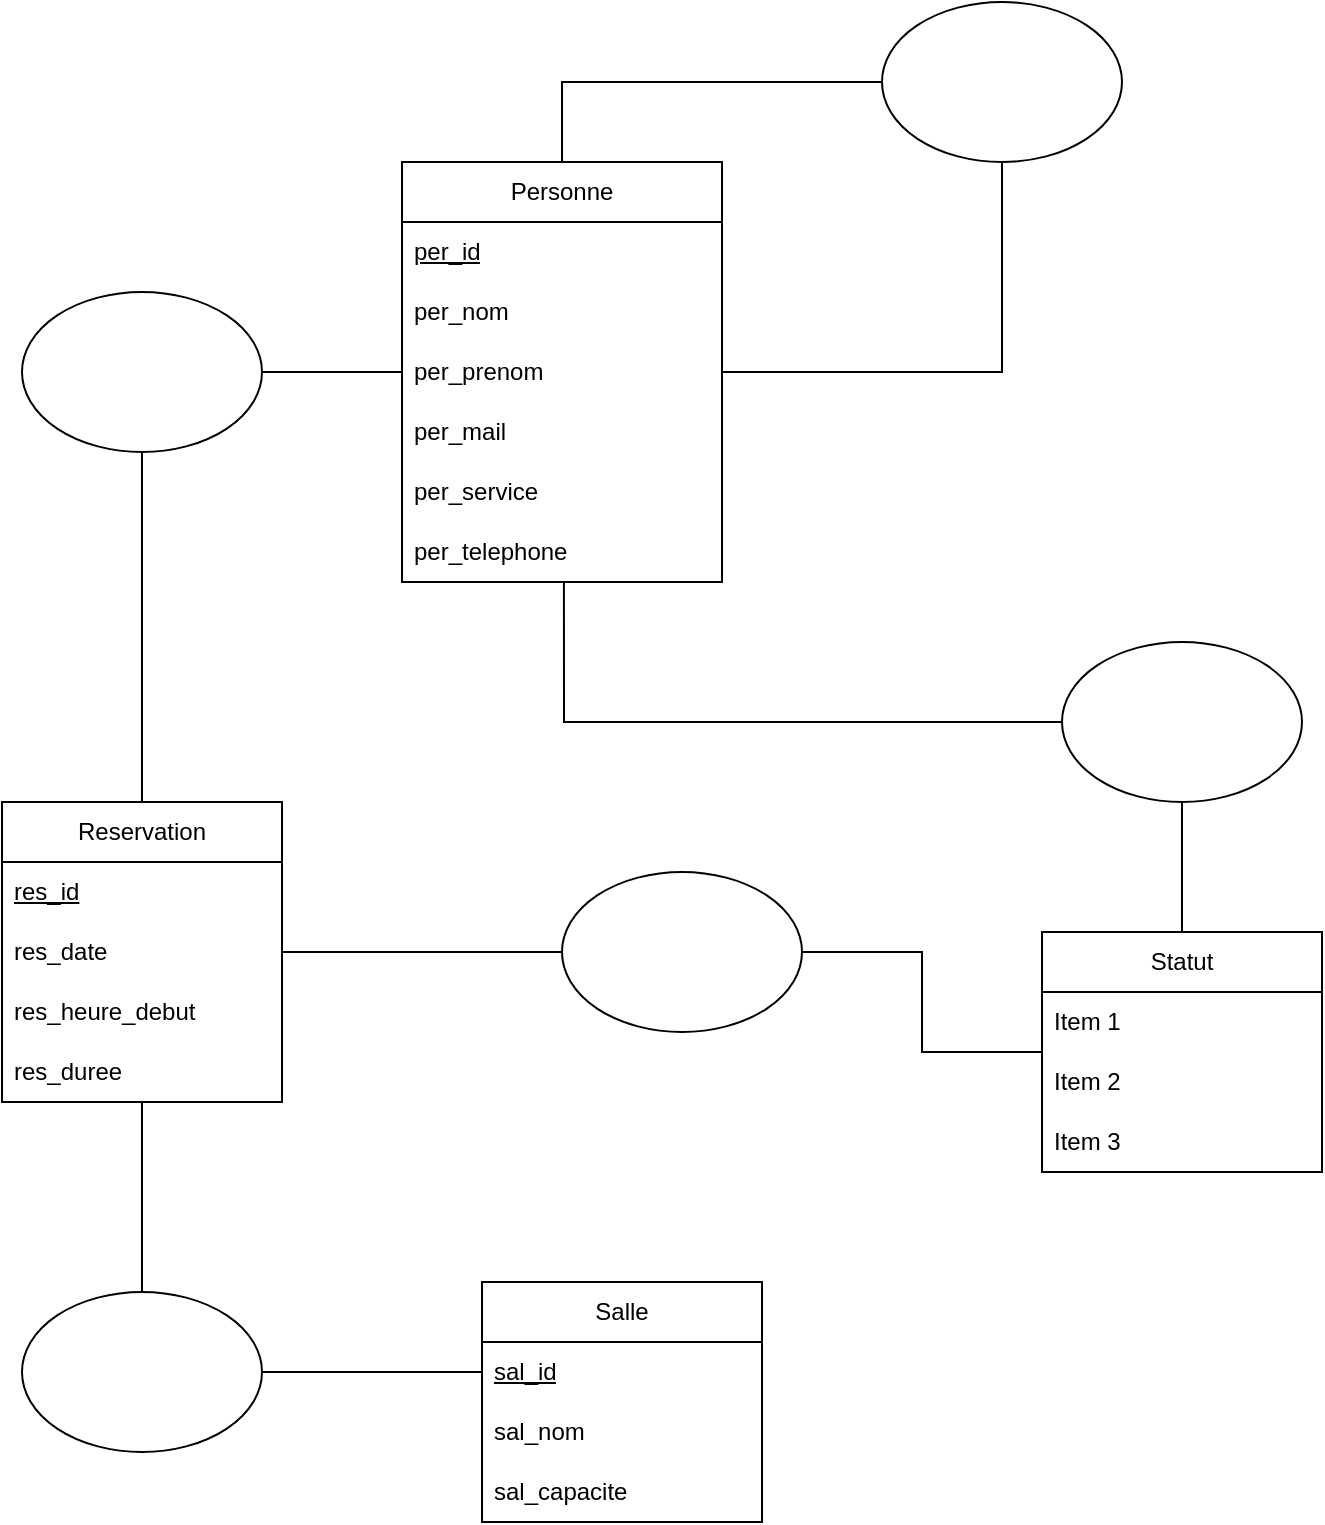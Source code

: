<mxfile version="26.2.14">
  <diagram name="Page-1" id="3F3UBCpiy75dU_7WaH1F">
    <mxGraphModel dx="784" dy="1102" grid="1" gridSize="10" guides="1" tooltips="1" connect="1" arrows="1" fold="1" page="1" pageScale="1" pageWidth="827" pageHeight="1169" math="0" shadow="0">
      <root>
        <mxCell id="0" />
        <mxCell id="1" parent="0" />
        <mxCell id="7y-QNR6n2NZgIb-dIddG-1" value="Salle" style="swimlane;fontStyle=0;childLayout=stackLayout;horizontal=1;startSize=30;horizontalStack=0;resizeParent=1;resizeParentMax=0;resizeLast=0;collapsible=1;marginBottom=0;whiteSpace=wrap;html=1;" vertex="1" parent="1">
          <mxGeometry x="320" y="760" width="140" height="120" as="geometry" />
        </mxCell>
        <mxCell id="7y-QNR6n2NZgIb-dIddG-2" value="&lt;u&gt;sal_id&lt;/u&gt;" style="text;strokeColor=none;fillColor=none;align=left;verticalAlign=middle;spacingLeft=4;spacingRight=4;overflow=hidden;points=[[0,0.5],[1,0.5]];portConstraint=eastwest;rotatable=0;whiteSpace=wrap;html=1;" vertex="1" parent="7y-QNR6n2NZgIb-dIddG-1">
          <mxGeometry y="30" width="140" height="30" as="geometry" />
        </mxCell>
        <mxCell id="7y-QNR6n2NZgIb-dIddG-3" value="sal_nom" style="text;strokeColor=none;fillColor=none;align=left;verticalAlign=middle;spacingLeft=4;spacingRight=4;overflow=hidden;points=[[0,0.5],[1,0.5]];portConstraint=eastwest;rotatable=0;whiteSpace=wrap;html=1;" vertex="1" parent="7y-QNR6n2NZgIb-dIddG-1">
          <mxGeometry y="60" width="140" height="30" as="geometry" />
        </mxCell>
        <mxCell id="7y-QNR6n2NZgIb-dIddG-4" value="sal_capacite" style="text;strokeColor=none;fillColor=none;align=left;verticalAlign=middle;spacingLeft=4;spacingRight=4;overflow=hidden;points=[[0,0.5],[1,0.5]];portConstraint=eastwest;rotatable=0;whiteSpace=wrap;html=1;" vertex="1" parent="7y-QNR6n2NZgIb-dIddG-1">
          <mxGeometry y="90" width="140" height="30" as="geometry" />
        </mxCell>
        <mxCell id="7y-QNR6n2NZgIb-dIddG-45" style="edgeStyle=orthogonalEdgeStyle;rounded=0;orthogonalLoop=1;jettySize=auto;html=1;entryX=0;entryY=0.5;entryDx=0;entryDy=0;endArrow=none;startFill=0;" edge="1" parent="1" source="7y-QNR6n2NZgIb-dIddG-5" target="7y-QNR6n2NZgIb-dIddG-44">
          <mxGeometry relative="1" as="geometry" />
        </mxCell>
        <mxCell id="7y-QNR6n2NZgIb-dIddG-48" style="edgeStyle=orthogonalEdgeStyle;rounded=0;orthogonalLoop=1;jettySize=auto;html=1;entryX=0.5;entryY=0;entryDx=0;entryDy=0;endArrow=none;startFill=0;" edge="1" parent="1" source="7y-QNR6n2NZgIb-dIddG-5" target="7y-QNR6n2NZgIb-dIddG-47">
          <mxGeometry relative="1" as="geometry" />
        </mxCell>
        <mxCell id="7y-QNR6n2NZgIb-dIddG-5" value="Reservation" style="swimlane;fontStyle=0;childLayout=stackLayout;horizontal=1;startSize=30;horizontalStack=0;resizeParent=1;resizeParentMax=0;resizeLast=0;collapsible=1;marginBottom=0;whiteSpace=wrap;html=1;" vertex="1" parent="1">
          <mxGeometry x="80" y="520" width="140" height="150" as="geometry" />
        </mxCell>
        <mxCell id="7y-QNR6n2NZgIb-dIddG-6" value="&lt;u&gt;res_id&lt;/u&gt;" style="text;strokeColor=none;fillColor=none;align=left;verticalAlign=middle;spacingLeft=4;spacingRight=4;overflow=hidden;points=[[0,0.5],[1,0.5]];portConstraint=eastwest;rotatable=0;whiteSpace=wrap;html=1;" vertex="1" parent="7y-QNR6n2NZgIb-dIddG-5">
          <mxGeometry y="30" width="140" height="30" as="geometry" />
        </mxCell>
        <mxCell id="7y-QNR6n2NZgIb-dIddG-7" value="res_date" style="text;strokeColor=none;fillColor=none;align=left;verticalAlign=middle;spacingLeft=4;spacingRight=4;overflow=hidden;points=[[0,0.5],[1,0.5]];portConstraint=eastwest;rotatable=0;whiteSpace=wrap;html=1;" vertex="1" parent="7y-QNR6n2NZgIb-dIddG-5">
          <mxGeometry y="60" width="140" height="30" as="geometry" />
        </mxCell>
        <mxCell id="7y-QNR6n2NZgIb-dIddG-8" value="res_heure_debut" style="text;strokeColor=none;fillColor=none;align=left;verticalAlign=middle;spacingLeft=4;spacingRight=4;overflow=hidden;points=[[0,0.5],[1,0.5]];portConstraint=eastwest;rotatable=0;whiteSpace=wrap;html=1;" vertex="1" parent="7y-QNR6n2NZgIb-dIddG-5">
          <mxGeometry y="90" width="140" height="30" as="geometry" />
        </mxCell>
        <mxCell id="7y-QNR6n2NZgIb-dIddG-9" value="res_duree" style="text;strokeColor=none;fillColor=none;align=left;verticalAlign=middle;spacingLeft=4;spacingRight=4;overflow=hidden;points=[[0,0.5],[1,0.5]];portConstraint=eastwest;rotatable=0;whiteSpace=wrap;html=1;" vertex="1" parent="7y-QNR6n2NZgIb-dIddG-5">
          <mxGeometry y="120" width="140" height="30" as="geometry" />
        </mxCell>
        <mxCell id="7y-QNR6n2NZgIb-dIddG-31" style="edgeStyle=orthogonalEdgeStyle;rounded=0;orthogonalLoop=1;jettySize=auto;html=1;entryX=0.5;entryY=1;entryDx=0;entryDy=0;endArrow=none;startFill=0;" edge="1" parent="1" source="7y-QNR6n2NZgIb-dIddG-15" target="7y-QNR6n2NZgIb-dIddG-30">
          <mxGeometry relative="1" as="geometry" />
        </mxCell>
        <mxCell id="7y-QNR6n2NZgIb-dIddG-32" style="edgeStyle=orthogonalEdgeStyle;rounded=0;orthogonalLoop=1;jettySize=auto;html=1;entryX=0;entryY=0.5;entryDx=0;entryDy=0;exitX=0.5;exitY=0;exitDx=0;exitDy=0;endArrow=none;startFill=0;" edge="1" parent="1" source="7y-QNR6n2NZgIb-dIddG-15" target="7y-QNR6n2NZgIb-dIddG-30">
          <mxGeometry relative="1" as="geometry" />
        </mxCell>
        <mxCell id="7y-QNR6n2NZgIb-dIddG-34" style="edgeStyle=orthogonalEdgeStyle;rounded=0;orthogonalLoop=1;jettySize=auto;html=1;entryX=1;entryY=0.5;entryDx=0;entryDy=0;endArrow=none;startFill=0;" edge="1" parent="1" source="7y-QNR6n2NZgIb-dIddG-15" target="7y-QNR6n2NZgIb-dIddG-33">
          <mxGeometry relative="1" as="geometry" />
        </mxCell>
        <mxCell id="7y-QNR6n2NZgIb-dIddG-42" style="edgeStyle=orthogonalEdgeStyle;rounded=0;orthogonalLoop=1;jettySize=auto;html=1;entryX=0;entryY=0.5;entryDx=0;entryDy=0;exitX=0.506;exitY=1;exitDx=0;exitDy=0;exitPerimeter=0;endArrow=none;startFill=0;" edge="1" parent="1" source="7y-QNR6n2NZgIb-dIddG-21" target="7y-QNR6n2NZgIb-dIddG-40">
          <mxGeometry relative="1" as="geometry" />
        </mxCell>
        <mxCell id="7y-QNR6n2NZgIb-dIddG-15" value="Personne" style="swimlane;fontStyle=0;childLayout=stackLayout;horizontal=1;startSize=30;horizontalStack=0;resizeParent=1;resizeParentMax=0;resizeLast=0;collapsible=1;marginBottom=0;whiteSpace=wrap;html=1;" vertex="1" parent="1">
          <mxGeometry x="280" y="200" width="160" height="210" as="geometry" />
        </mxCell>
        <mxCell id="7y-QNR6n2NZgIb-dIddG-16" value="&lt;u&gt;per_id&lt;/u&gt;" style="text;strokeColor=none;fillColor=none;align=left;verticalAlign=middle;spacingLeft=4;spacingRight=4;overflow=hidden;points=[[0,0.5],[1,0.5]];portConstraint=eastwest;rotatable=0;whiteSpace=wrap;html=1;" vertex="1" parent="7y-QNR6n2NZgIb-dIddG-15">
          <mxGeometry y="30" width="160" height="30" as="geometry" />
        </mxCell>
        <mxCell id="7y-QNR6n2NZgIb-dIddG-17" value="per_nom" style="text;strokeColor=none;fillColor=none;align=left;verticalAlign=middle;spacingLeft=4;spacingRight=4;overflow=hidden;points=[[0,0.5],[1,0.5]];portConstraint=eastwest;rotatable=0;whiteSpace=wrap;html=1;" vertex="1" parent="7y-QNR6n2NZgIb-dIddG-15">
          <mxGeometry y="60" width="160" height="30" as="geometry" />
        </mxCell>
        <mxCell id="7y-QNR6n2NZgIb-dIddG-18" value="per_prenom" style="text;strokeColor=none;fillColor=none;align=left;verticalAlign=middle;spacingLeft=4;spacingRight=4;overflow=hidden;points=[[0,0.5],[1,0.5]];portConstraint=eastwest;rotatable=0;whiteSpace=wrap;html=1;" vertex="1" parent="7y-QNR6n2NZgIb-dIddG-15">
          <mxGeometry y="90" width="160" height="30" as="geometry" />
        </mxCell>
        <mxCell id="7y-QNR6n2NZgIb-dIddG-19" value="per_mail" style="text;strokeColor=none;fillColor=none;align=left;verticalAlign=middle;spacingLeft=4;spacingRight=4;overflow=hidden;points=[[0,0.5],[1,0.5]];portConstraint=eastwest;rotatable=0;whiteSpace=wrap;html=1;" vertex="1" parent="7y-QNR6n2NZgIb-dIddG-15">
          <mxGeometry y="120" width="160" height="30" as="geometry" />
        </mxCell>
        <mxCell id="7y-QNR6n2NZgIb-dIddG-20" value="per_service" style="text;strokeColor=none;fillColor=none;align=left;verticalAlign=middle;spacingLeft=4;spacingRight=4;overflow=hidden;points=[[0,0.5],[1,0.5]];portConstraint=eastwest;rotatable=0;whiteSpace=wrap;html=1;" vertex="1" parent="7y-QNR6n2NZgIb-dIddG-15">
          <mxGeometry y="150" width="160" height="30" as="geometry" />
        </mxCell>
        <mxCell id="7y-QNR6n2NZgIb-dIddG-21" value="per_telephone" style="text;strokeColor=none;fillColor=none;align=left;verticalAlign=middle;spacingLeft=4;spacingRight=4;overflow=hidden;points=[[0,0.5],[1,0.5]];portConstraint=eastwest;rotatable=0;whiteSpace=wrap;html=1;" vertex="1" parent="7y-QNR6n2NZgIb-dIddG-15">
          <mxGeometry y="180" width="160" height="30" as="geometry" />
        </mxCell>
        <mxCell id="7y-QNR6n2NZgIb-dIddG-30" value="" style="ellipse;whiteSpace=wrap;html=1;" vertex="1" parent="1">
          <mxGeometry x="520" y="120" width="120" height="80" as="geometry" />
        </mxCell>
        <mxCell id="7y-QNR6n2NZgIb-dIddG-35" style="edgeStyle=orthogonalEdgeStyle;rounded=0;orthogonalLoop=1;jettySize=auto;html=1;entryX=0.5;entryY=0;entryDx=0;entryDy=0;endArrow=none;startFill=0;" edge="1" parent="1" source="7y-QNR6n2NZgIb-dIddG-33" target="7y-QNR6n2NZgIb-dIddG-5">
          <mxGeometry relative="1" as="geometry" />
        </mxCell>
        <mxCell id="7y-QNR6n2NZgIb-dIddG-33" value="" style="ellipse;whiteSpace=wrap;html=1;" vertex="1" parent="1">
          <mxGeometry x="90" y="265" width="120" height="80" as="geometry" />
        </mxCell>
        <mxCell id="7y-QNR6n2NZgIb-dIddG-41" style="edgeStyle=orthogonalEdgeStyle;rounded=0;orthogonalLoop=1;jettySize=auto;html=1;entryX=0.5;entryY=1;entryDx=0;entryDy=0;endArrow=none;startFill=0;" edge="1" parent="1" source="7y-QNR6n2NZgIb-dIddG-36" target="7y-QNR6n2NZgIb-dIddG-40">
          <mxGeometry relative="1" as="geometry" />
        </mxCell>
        <mxCell id="7y-QNR6n2NZgIb-dIddG-46" style="edgeStyle=orthogonalEdgeStyle;rounded=0;orthogonalLoop=1;jettySize=auto;html=1;entryX=1;entryY=0.5;entryDx=0;entryDy=0;endArrow=none;startFill=0;" edge="1" parent="1" source="7y-QNR6n2NZgIb-dIddG-36" target="7y-QNR6n2NZgIb-dIddG-44">
          <mxGeometry relative="1" as="geometry" />
        </mxCell>
        <mxCell id="7y-QNR6n2NZgIb-dIddG-36" value="Statut" style="swimlane;fontStyle=0;childLayout=stackLayout;horizontal=1;startSize=30;horizontalStack=0;resizeParent=1;resizeParentMax=0;resizeLast=0;collapsible=1;marginBottom=0;whiteSpace=wrap;html=1;" vertex="1" parent="1">
          <mxGeometry x="600" y="585" width="140" height="120" as="geometry" />
        </mxCell>
        <mxCell id="7y-QNR6n2NZgIb-dIddG-37" value="Item 1" style="text;strokeColor=none;fillColor=none;align=left;verticalAlign=middle;spacingLeft=4;spacingRight=4;overflow=hidden;points=[[0,0.5],[1,0.5]];portConstraint=eastwest;rotatable=0;whiteSpace=wrap;html=1;" vertex="1" parent="7y-QNR6n2NZgIb-dIddG-36">
          <mxGeometry y="30" width="140" height="30" as="geometry" />
        </mxCell>
        <mxCell id="7y-QNR6n2NZgIb-dIddG-38" value="Item 2" style="text;strokeColor=none;fillColor=none;align=left;verticalAlign=middle;spacingLeft=4;spacingRight=4;overflow=hidden;points=[[0,0.5],[1,0.5]];portConstraint=eastwest;rotatable=0;whiteSpace=wrap;html=1;" vertex="1" parent="7y-QNR6n2NZgIb-dIddG-36">
          <mxGeometry y="60" width="140" height="30" as="geometry" />
        </mxCell>
        <mxCell id="7y-QNR6n2NZgIb-dIddG-39" value="Item 3" style="text;strokeColor=none;fillColor=none;align=left;verticalAlign=middle;spacingLeft=4;spacingRight=4;overflow=hidden;points=[[0,0.5],[1,0.5]];portConstraint=eastwest;rotatable=0;whiteSpace=wrap;html=1;" vertex="1" parent="7y-QNR6n2NZgIb-dIddG-36">
          <mxGeometry y="90" width="140" height="30" as="geometry" />
        </mxCell>
        <mxCell id="7y-QNR6n2NZgIb-dIddG-40" value="" style="ellipse;whiteSpace=wrap;html=1;" vertex="1" parent="1">
          <mxGeometry x="610" y="440" width="120" height="80" as="geometry" />
        </mxCell>
        <mxCell id="7y-QNR6n2NZgIb-dIddG-44" value="" style="ellipse;whiteSpace=wrap;html=1;" vertex="1" parent="1">
          <mxGeometry x="360" y="555" width="120" height="80" as="geometry" />
        </mxCell>
        <mxCell id="7y-QNR6n2NZgIb-dIddG-47" value="" style="ellipse;whiteSpace=wrap;html=1;" vertex="1" parent="1">
          <mxGeometry x="90" y="765" width="120" height="80" as="geometry" />
        </mxCell>
        <mxCell id="7y-QNR6n2NZgIb-dIddG-49" style="edgeStyle=orthogonalEdgeStyle;rounded=0;orthogonalLoop=1;jettySize=auto;html=1;entryX=1;entryY=0.5;entryDx=0;entryDy=0;endArrow=none;startFill=0;" edge="1" parent="1" source="7y-QNR6n2NZgIb-dIddG-2" target="7y-QNR6n2NZgIb-dIddG-47">
          <mxGeometry relative="1" as="geometry" />
        </mxCell>
      </root>
    </mxGraphModel>
  </diagram>
</mxfile>

